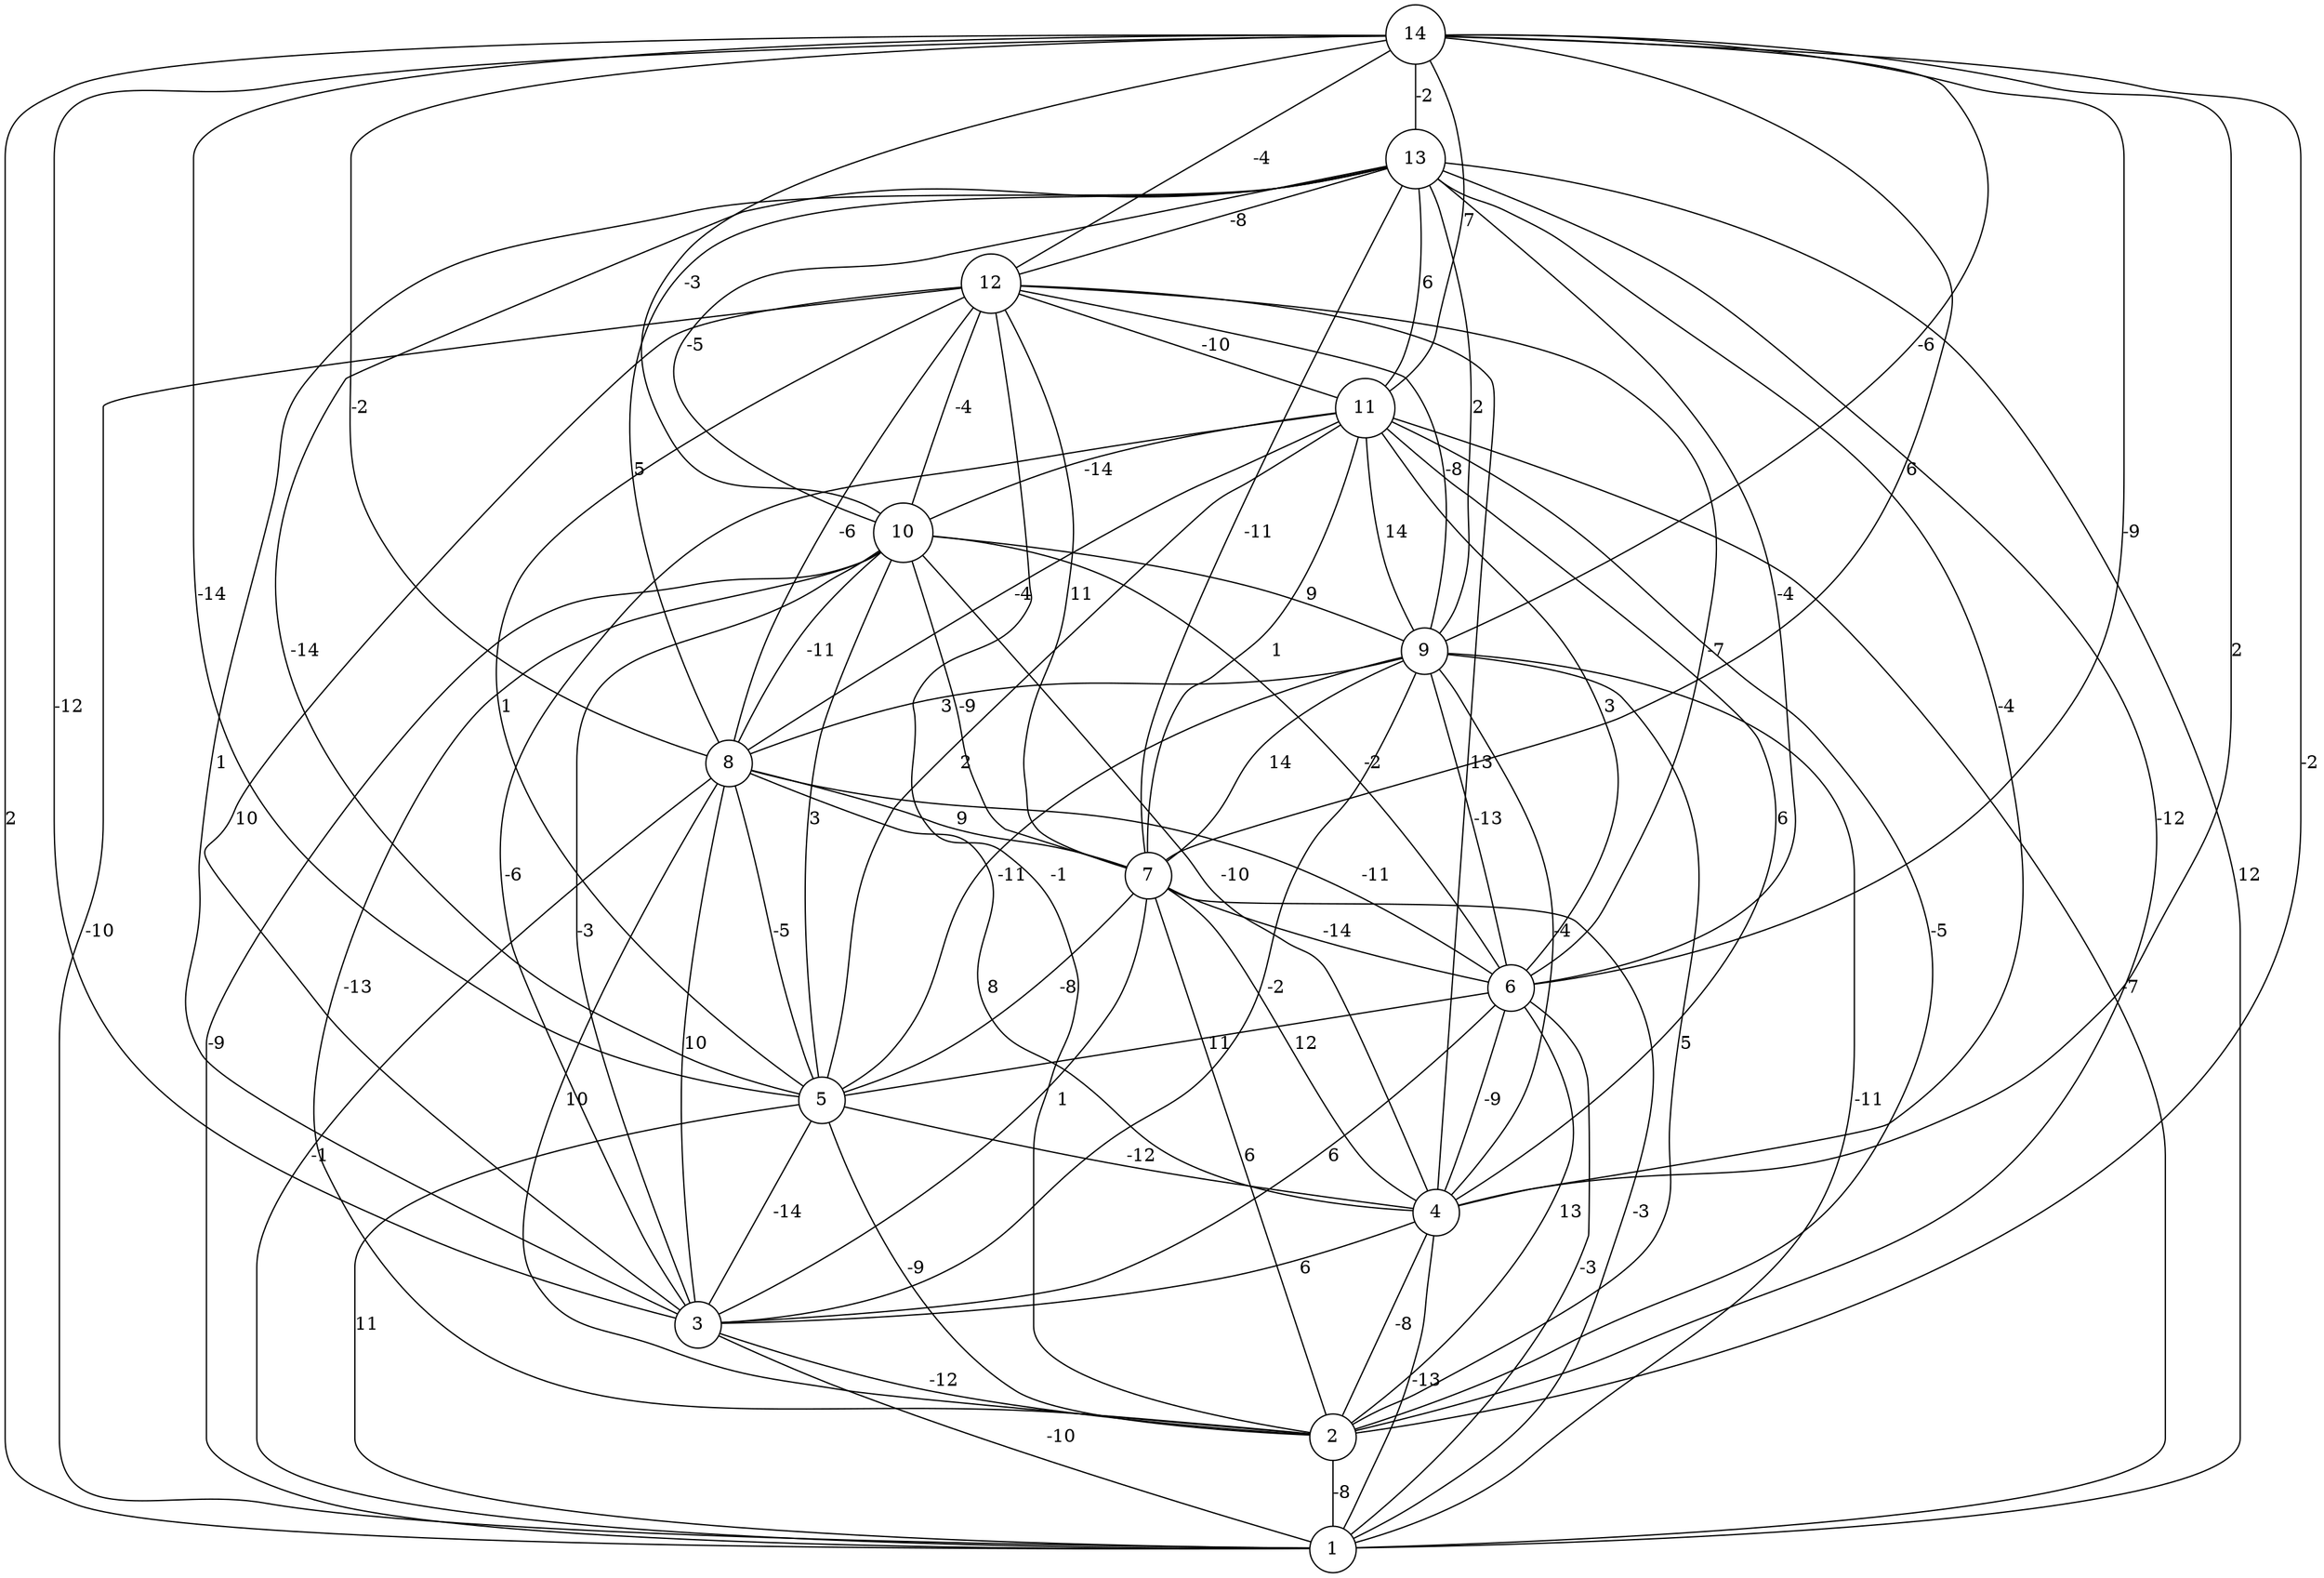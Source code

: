 graph { 
	 fontname="Helvetica,Arial,sans-serif" 
	 node [shape = circle]; 
	 14 -- 1 [label = "2"];
	 14 -- 2 [label = "-2"];
	 14 -- 3 [label = "-12"];
	 14 -- 4 [label = "2"];
	 14 -- 5 [label = "-14"];
	 14 -- 6 [label = "-9"];
	 14 -- 7 [label = "6"];
	 14 -- 8 [label = "-2"];
	 14 -- 9 [label = "-6"];
	 14 -- 10 [label = "-3"];
	 14 -- 11 [label = "7"];
	 14 -- 12 [label = "-4"];
	 14 -- 13 [label = "-2"];
	 13 -- 1 [label = "12"];
	 13 -- 2 [label = "-12"];
	 13 -- 3 [label = "1"];
	 13 -- 4 [label = "-4"];
	 13 -- 5 [label = "-14"];
	 13 -- 6 [label = "-4"];
	 13 -- 7 [label = "-11"];
	 13 -- 8 [label = "5"];
	 13 -- 9 [label = "2"];
	 13 -- 10 [label = "-5"];
	 13 -- 11 [label = "6"];
	 13 -- 12 [label = "-8"];
	 12 -- 1 [label = "-10"];
	 12 -- 2 [label = "-1"];
	 12 -- 3 [label = "10"];
	 12 -- 4 [label = "13"];
	 12 -- 5 [label = "1"];
	 12 -- 6 [label = "-7"];
	 12 -- 7 [label = "11"];
	 12 -- 8 [label = "-6"];
	 12 -- 9 [label = "-8"];
	 12 -- 10 [label = "-4"];
	 12 -- 11 [label = "-10"];
	 11 -- 1 [label = "-7"];
	 11 -- 2 [label = "-5"];
	 11 -- 3 [label = "-6"];
	 11 -- 4 [label = "6"];
	 11 -- 5 [label = "2"];
	 11 -- 6 [label = "3"];
	 11 -- 7 [label = "1"];
	 11 -- 8 [label = "-4"];
	 11 -- 9 [label = "14"];
	 11 -- 10 [label = "-14"];
	 10 -- 1 [label = "-9"];
	 10 -- 2 [label = "-13"];
	 10 -- 3 [label = "-3"];
	 10 -- 4 [label = "-10"];
	 10 -- 5 [label = "3"];
	 10 -- 6 [label = "-2"];
	 10 -- 7 [label = "-9"];
	 10 -- 8 [label = "-11"];
	 10 -- 9 [label = "9"];
	 9 -- 1 [label = "-11"];
	 9 -- 2 [label = "5"];
	 9 -- 3 [label = "-2"];
	 9 -- 4 [label = "-4"];
	 9 -- 5 [label = "-11"];
	 9 -- 6 [label = "-13"];
	 9 -- 7 [label = "14"];
	 9 -- 8 [label = "3"];
	 8 -- 1 [label = "-1"];
	 8 -- 2 [label = "10"];
	 8 -- 3 [label = "10"];
	 8 -- 4 [label = "8"];
	 8 -- 5 [label = "-5"];
	 8 -- 6 [label = "-11"];
	 8 -- 7 [label = "9"];
	 7 -- 1 [label = "-3"];
	 7 -- 2 [label = "6"];
	 7 -- 3 [label = "1"];
	 7 -- 4 [label = "12"];
	 7 -- 5 [label = "-8"];
	 7 -- 6 [label = "-14"];
	 6 -- 1 [label = "-3"];
	 6 -- 2 [label = "13"];
	 6 -- 3 [label = "6"];
	 6 -- 4 [label = "-9"];
	 6 -- 5 [label = "11"];
	 5 -- 1 [label = "11"];
	 5 -- 2 [label = "-9"];
	 5 -- 3 [label = "-14"];
	 5 -- 4 [label = "-12"];
	 4 -- 1 [label = "-13"];
	 4 -- 2 [label = "-8"];
	 4 -- 3 [label = "6"];
	 3 -- 1 [label = "-10"];
	 3 -- 2 [label = "-12"];
	 2 -- 1 [label = "-8"];
	 1;
	 2;
	 3;
	 4;
	 5;
	 6;
	 7;
	 8;
	 9;
	 10;
	 11;
	 12;
	 13;
	 14;
}
